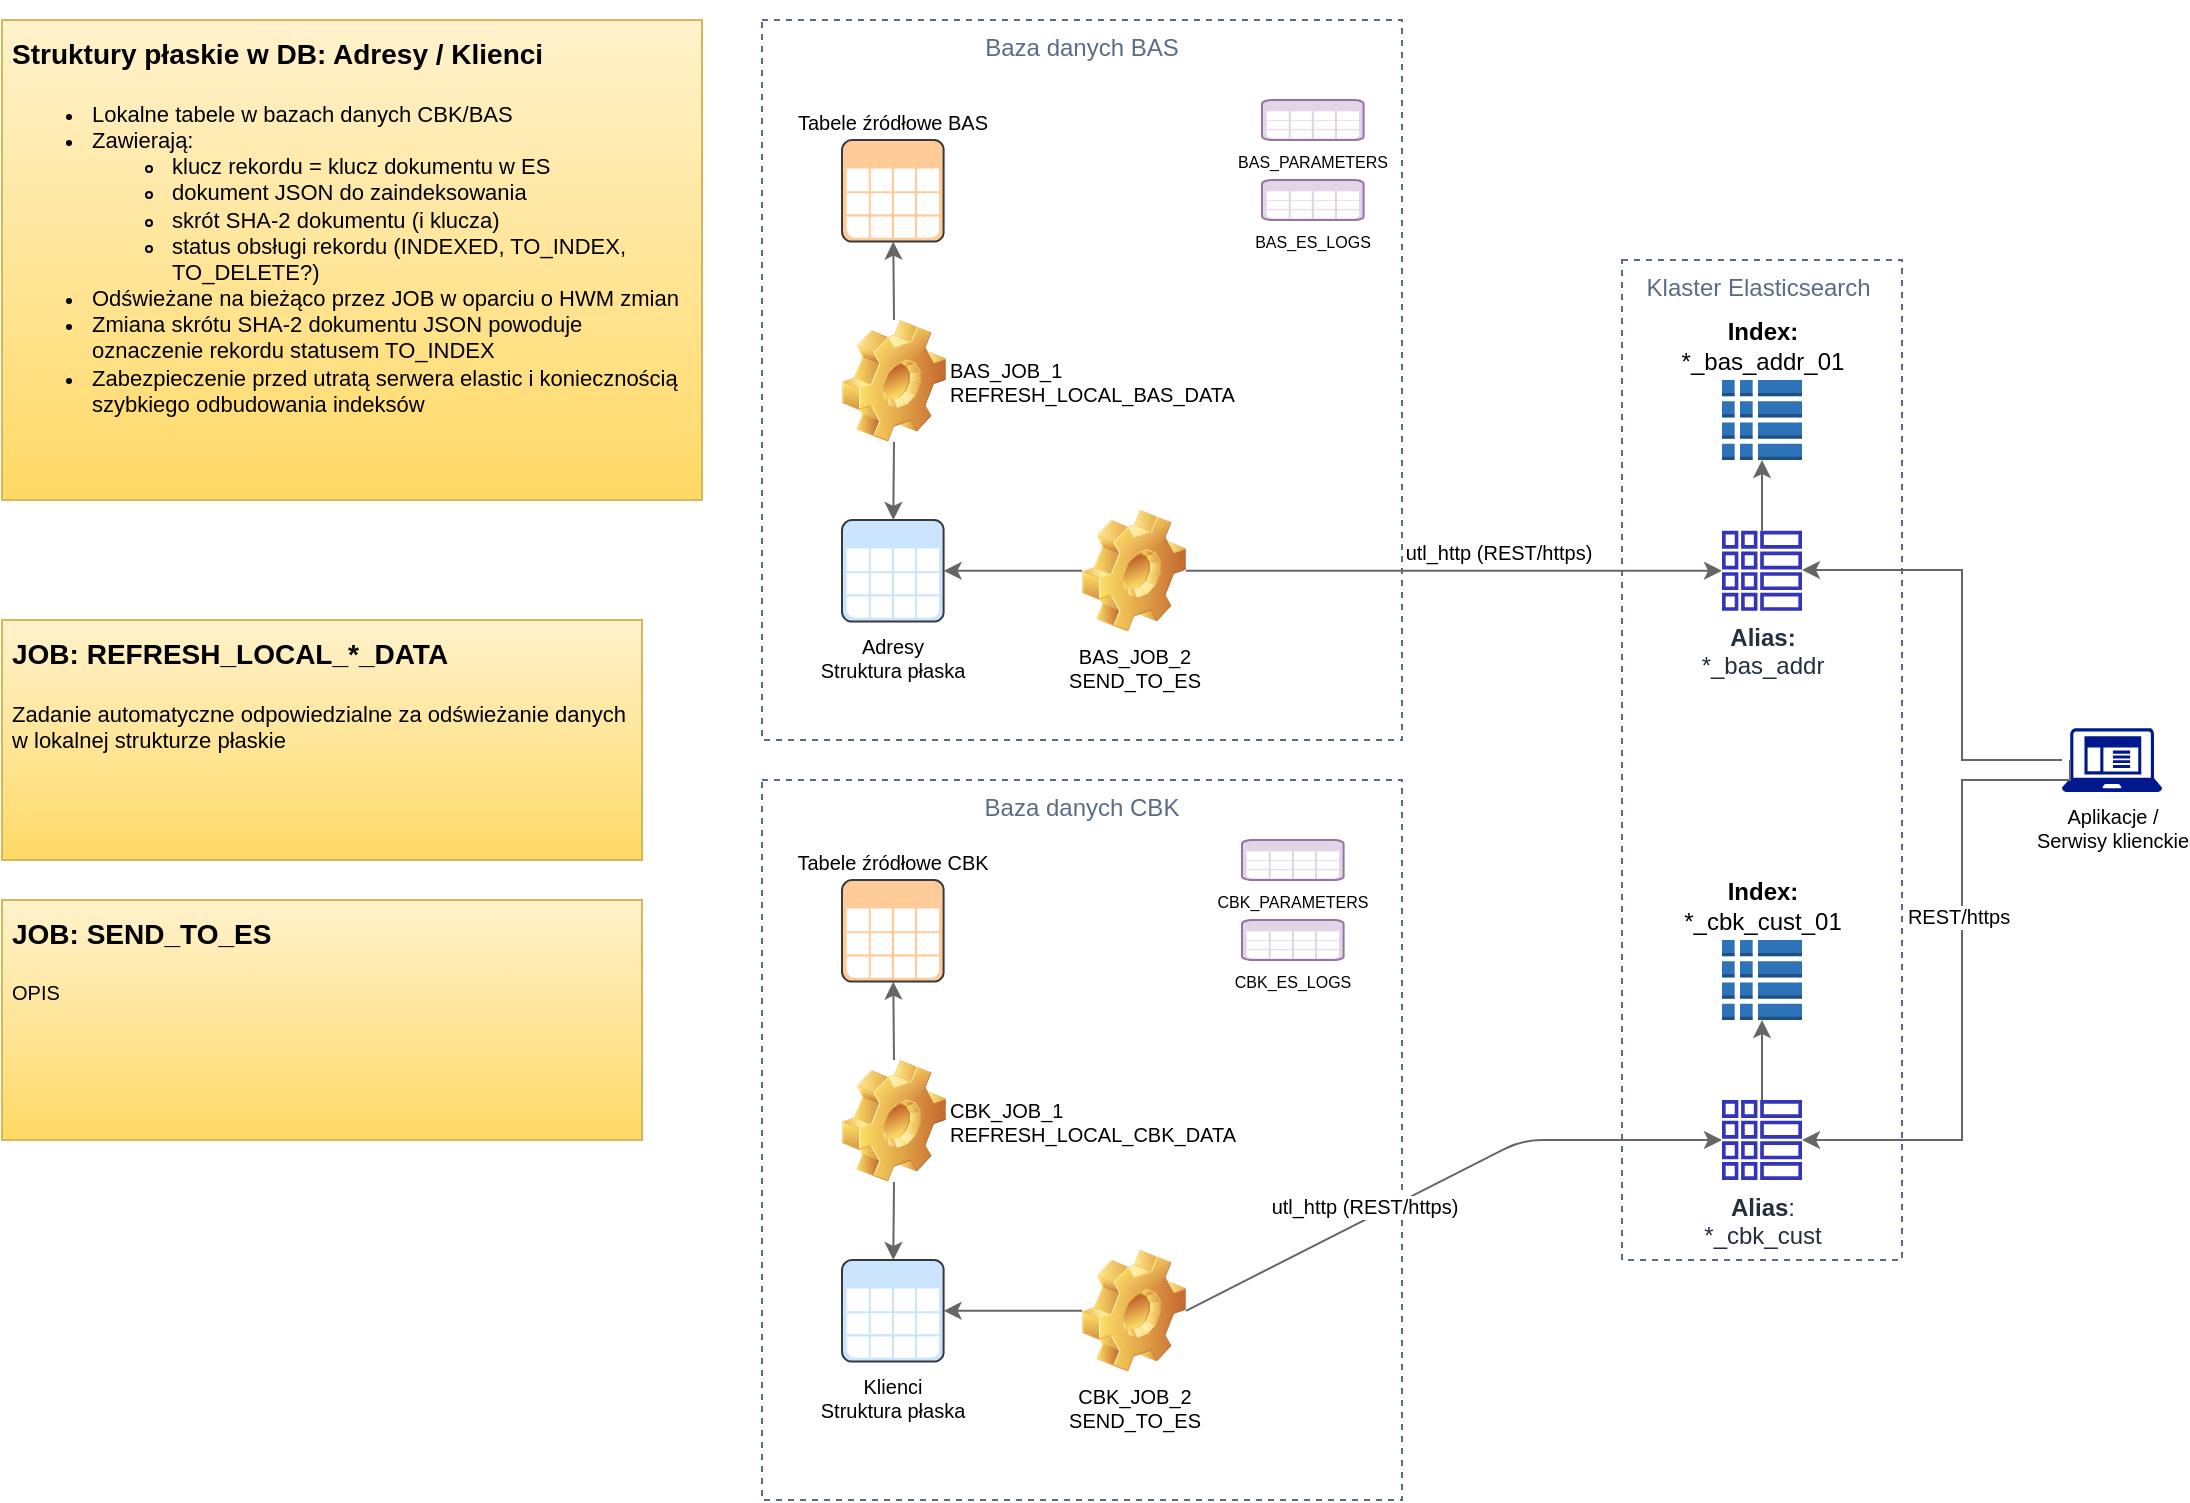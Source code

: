 <mxfile version="13.0.0" type="github">
  <diagram id="Ht1M8jgEwFfnCIfOTk4-" name="Page-1">
    <mxGraphModel dx="1170" dy="733" grid="1" gridSize="10" guides="1" tooltips="1" connect="1" arrows="1" fold="1" page="1" pageScale="1" pageWidth="1169" pageHeight="827" math="0" shadow="0">
      <root>
        <mxCell id="0" />
        <mxCell id="1" parent="0" />
        <mxCell id="Rd7k1DUN7EmRphaQOlK2-62" value="" style="group" parent="1" vertex="1" connectable="0">
          <mxGeometry x="420" y="40" width="700" height="740" as="geometry" />
        </mxCell>
        <mxCell id="Rd7k1DUN7EmRphaQOlK2-14" value="Baza danych BAS" style="fillColor=none;strokeColor=#5A6C86;dashed=1;verticalAlign=top;fontStyle=0;fontColor=#5A6C86;" parent="Rd7k1DUN7EmRphaQOlK2-62" vertex="1">
          <mxGeometry width="320" height="360" as="geometry" />
        </mxCell>
        <mxCell id="Rd7k1DUN7EmRphaQOlK2-16" value="Tabele źródłowe BAS" style="shadow=0;dashed=0;strokeColor=#36393d;fillColor=#ffcc99;labelPosition=center;verticalLabelPosition=top;verticalAlign=bottom;align=center;outlineConnect=0;shape=mxgraph.veeam.table;html=1;fontSize=10;" parent="Rd7k1DUN7EmRphaQOlK2-62" vertex="1">
          <mxGeometry x="40" y="60" width="50.8" height="50.8" as="geometry" />
        </mxCell>
        <mxCell id="Rd7k1DUN7EmRphaQOlK2-17" value="BAS_JOB_1&lt;br style=&quot;font-size: 10px&quot;&gt;REFRESH_LOCAL_BAS_DATA" style="shape=image;html=1;verticalLabelPosition=middle;labelBackgroundColor=#ffffff;verticalAlign=middle;imageAspect=1;aspect=fixed;image=img/clipart/Gear_128x128.png;labelPosition=right;align=left;fontSize=10;fontColor=#000000;whiteSpace=wrap;" parent="Rd7k1DUN7EmRphaQOlK2-62" vertex="1">
          <mxGeometry x="40" y="150" width="52" height="61" as="geometry" />
        </mxCell>
        <mxCell id="Rd7k1DUN7EmRphaQOlK2-19" value="Adresy&lt;br style=&quot;font-size: 10px;&quot;&gt;Struktura płaska" style="shadow=0;dashed=0;html=1;strokeColor=#36393d;fillColor=#cce5ff;labelPosition=center;verticalLabelPosition=bottom;verticalAlign=top;align=center;outlineConnect=0;shape=mxgraph.veeam.table;fontSize=10;" parent="Rd7k1DUN7EmRphaQOlK2-62" vertex="1">
          <mxGeometry x="40" y="250" width="50.8" height="50.8" as="geometry" />
        </mxCell>
        <mxCell id="Rd7k1DUN7EmRphaQOlK2-21" value="" style="endArrow=classic;html=1;fontColor=#333333;exitX=0.5;exitY=0;exitDx=0;exitDy=0;fillColor=#6d8764;strokeColor=#666666;" parent="Rd7k1DUN7EmRphaQOlK2-62" source="Rd7k1DUN7EmRphaQOlK2-17" target="Rd7k1DUN7EmRphaQOlK2-16" edge="1">
          <mxGeometry width="50" height="50" relative="1" as="geometry">
            <mxPoint x="-40" y="220" as="sourcePoint" />
            <mxPoint x="10" y="170" as="targetPoint" />
          </mxGeometry>
        </mxCell>
        <mxCell id="Rd7k1DUN7EmRphaQOlK2-22" value="" style="endArrow=classic;html=1;fontColor=#333333;exitX=0.5;exitY=1;exitDx=0;exitDy=0;fillColor=#6d8764;strokeColor=#666666;" parent="Rd7k1DUN7EmRphaQOlK2-62" source="Rd7k1DUN7EmRphaQOlK2-17" target="Rd7k1DUN7EmRphaQOlK2-19" edge="1">
          <mxGeometry width="50" height="50" relative="1" as="geometry">
            <mxPoint x="76" y="160" as="sourcePoint" />
            <mxPoint x="75.636" y="120.8" as="targetPoint" />
          </mxGeometry>
        </mxCell>
        <mxCell id="Rd7k1DUN7EmRphaQOlK2-23" value="BAS_JOB_2&lt;br style=&quot;font-size: 10px&quot;&gt;SEND_TO_ES" style="shape=image;html=1;verticalLabelPosition=bottom;labelBackgroundColor=#ffffff;verticalAlign=top;imageAspect=1;aspect=fixed;image=img/clipart/Gear_128x128.png;labelPosition=center;align=center;fontSize=10;" parent="Rd7k1DUN7EmRphaQOlK2-62" vertex="1">
          <mxGeometry x="160" y="244.9" width="52" height="61" as="geometry" />
        </mxCell>
        <mxCell id="Rd7k1DUN7EmRphaQOlK2-24" value="" style="endArrow=classic;html=1;fontColor=#333333;fillColor=#6d8764;strokeColor=#666666;" parent="Rd7k1DUN7EmRphaQOlK2-62" source="Rd7k1DUN7EmRphaQOlK2-23" target="Rd7k1DUN7EmRphaQOlK2-19" edge="1">
          <mxGeometry width="50" height="50" relative="1" as="geometry">
            <mxPoint x="76" y="221" as="sourcePoint" />
            <mxPoint x="75.637" y="260" as="targetPoint" />
          </mxGeometry>
        </mxCell>
        <mxCell id="Rd7k1DUN7EmRphaQOlK2-25" value="Baza danych CBK" style="fillColor=none;strokeColor=#5A6C86;dashed=1;verticalAlign=top;fontStyle=0;fontColor=#5A6C86;" parent="Rd7k1DUN7EmRphaQOlK2-62" vertex="1">
          <mxGeometry y="380" width="320" height="360" as="geometry" />
        </mxCell>
        <mxCell id="Rd7k1DUN7EmRphaQOlK2-26" value="Tabele źródłowe CBK" style="shadow=0;dashed=0;strokeColor=#36393d;fillColor=#ffcc99;labelPosition=center;verticalLabelPosition=top;verticalAlign=bottom;align=center;outlineConnect=0;shape=mxgraph.veeam.table;html=1;fontSize=10;" parent="Rd7k1DUN7EmRphaQOlK2-62" vertex="1">
          <mxGeometry x="40" y="430" width="50.8" height="50.8" as="geometry" />
        </mxCell>
        <mxCell id="Rd7k1DUN7EmRphaQOlK2-27" value="CBK_JOB_1&lt;br style=&quot;font-size: 10px&quot;&gt;REFRESH_LOCAL_CBK_DATA" style="shape=image;html=1;verticalLabelPosition=middle;labelBackgroundColor=#ffffff;verticalAlign=middle;imageAspect=1;aspect=fixed;image=img/clipart/Gear_128x128.png;labelPosition=right;align=left;fontSize=10;fontColor=#000000;whiteSpace=wrap;" parent="Rd7k1DUN7EmRphaQOlK2-62" vertex="1">
          <mxGeometry x="40" y="520" width="52" height="61" as="geometry" />
        </mxCell>
        <mxCell id="Rd7k1DUN7EmRphaQOlK2-28" value="Klienci&lt;br style=&quot;font-size: 10px&quot;&gt;Struktura płaska" style="shadow=0;dashed=0;html=1;strokeColor=#36393d;fillColor=#cce5ff;labelPosition=center;verticalLabelPosition=bottom;verticalAlign=top;align=center;outlineConnect=0;shape=mxgraph.veeam.table;fontSize=10;" parent="Rd7k1DUN7EmRphaQOlK2-62" vertex="1">
          <mxGeometry x="40" y="620" width="50.8" height="50.8" as="geometry" />
        </mxCell>
        <mxCell id="Rd7k1DUN7EmRphaQOlK2-29" value="" style="endArrow=classic;html=1;fontColor=#333333;exitX=0.5;exitY=0;exitDx=0;exitDy=0;fillColor=#6d8764;strokeColor=#666666;" parent="Rd7k1DUN7EmRphaQOlK2-62" source="Rd7k1DUN7EmRphaQOlK2-27" target="Rd7k1DUN7EmRphaQOlK2-26" edge="1">
          <mxGeometry width="50" height="50" relative="1" as="geometry">
            <mxPoint x="-40" y="590" as="sourcePoint" />
            <mxPoint x="10" y="540" as="targetPoint" />
          </mxGeometry>
        </mxCell>
        <mxCell id="Rd7k1DUN7EmRphaQOlK2-30" value="" style="endArrow=classic;html=1;fontColor=#333333;exitX=0.5;exitY=1;exitDx=0;exitDy=0;fillColor=#6d8764;strokeColor=#666666;" parent="Rd7k1DUN7EmRphaQOlK2-62" source="Rd7k1DUN7EmRphaQOlK2-27" target="Rd7k1DUN7EmRphaQOlK2-28" edge="1">
          <mxGeometry width="50" height="50" relative="1" as="geometry">
            <mxPoint x="76" y="530" as="sourcePoint" />
            <mxPoint x="75.636" y="490.8" as="targetPoint" />
          </mxGeometry>
        </mxCell>
        <mxCell id="Rd7k1DUN7EmRphaQOlK2-31" value="CBK_JOB_2&lt;br style=&quot;font-size: 10px&quot;&gt;SEND_TO_ES" style="shape=image;html=1;verticalLabelPosition=bottom;labelBackgroundColor=#ffffff;verticalAlign=top;imageAspect=1;aspect=fixed;image=img/clipart/Gear_128x128.png;labelPosition=center;align=center;fontSize=10;" parent="Rd7k1DUN7EmRphaQOlK2-62" vertex="1">
          <mxGeometry x="160" y="614.9" width="52" height="61" as="geometry" />
        </mxCell>
        <mxCell id="Rd7k1DUN7EmRphaQOlK2-32" value="" style="endArrow=classic;html=1;fontColor=#333333;fillColor=#6d8764;strokeColor=#666666;" parent="Rd7k1DUN7EmRphaQOlK2-62" source="Rd7k1DUN7EmRphaQOlK2-31" target="Rd7k1DUN7EmRphaQOlK2-28" edge="1">
          <mxGeometry width="50" height="50" relative="1" as="geometry">
            <mxPoint x="76" y="591" as="sourcePoint" />
            <mxPoint x="75.637" y="630" as="targetPoint" />
          </mxGeometry>
        </mxCell>
        <mxCell id="Rd7k1DUN7EmRphaQOlK2-33" value="CBK_PARAMETERS" style="shadow=0;dashed=0;html=1;strokeColor=#9673a6;fillColor=#e1d5e7;labelPosition=center;verticalLabelPosition=bottom;verticalAlign=top;align=center;outlineConnect=0;shape=mxgraph.veeam.table;fontSize=8;" parent="Rd7k1DUN7EmRphaQOlK2-62" vertex="1">
          <mxGeometry x="240" y="410" width="50.8" height="20" as="geometry" />
        </mxCell>
        <mxCell id="Rd7k1DUN7EmRphaQOlK2-34" value="CBK_ES_LOGS" style="shadow=0;dashed=0;html=1;strokeColor=#9673a6;fillColor=#e1d5e7;labelPosition=center;verticalLabelPosition=bottom;verticalAlign=top;align=center;outlineConnect=0;shape=mxgraph.veeam.table;fontSize=8;" parent="Rd7k1DUN7EmRphaQOlK2-62" vertex="1">
          <mxGeometry x="240" y="450" width="50.8" height="20" as="geometry" />
        </mxCell>
        <mxCell id="Rd7k1DUN7EmRphaQOlK2-35" value="BAS_PARAMETERS" style="shadow=0;dashed=0;html=1;strokeColor=#9673a6;fillColor=#e1d5e7;labelPosition=center;verticalLabelPosition=bottom;verticalAlign=top;align=center;outlineConnect=0;shape=mxgraph.veeam.table;fontSize=8;" parent="Rd7k1DUN7EmRphaQOlK2-62" vertex="1">
          <mxGeometry x="250" y="40" width="50.8" height="20" as="geometry" />
        </mxCell>
        <mxCell id="Rd7k1DUN7EmRphaQOlK2-36" value="BAS_ES_LOGS" style="shadow=0;dashed=0;html=1;strokeColor=#9673a6;fillColor=#e1d5e7;labelPosition=center;verticalLabelPosition=bottom;verticalAlign=top;align=center;outlineConnect=0;shape=mxgraph.veeam.table;fontSize=8;" parent="Rd7k1DUN7EmRphaQOlK2-62" vertex="1">
          <mxGeometry x="250" y="80" width="50.8" height="20" as="geometry" />
        </mxCell>
        <mxCell id="Rd7k1DUN7EmRphaQOlK2-37" value="Klaster Elasticsearch " style="fillColor=none;strokeColor=#5A6C86;dashed=1;verticalAlign=top;fontStyle=0;fontColor=#5A6C86;" parent="Rd7k1DUN7EmRphaQOlK2-62" vertex="1">
          <mxGeometry x="430" y="120" width="140" height="500" as="geometry" />
        </mxCell>
        <mxCell id="Rd7k1DUN7EmRphaQOlK2-40" value="&lt;b&gt;Alias:&lt;br&gt;&lt;/b&gt;*_bas_addr" style="outlineConnect=0;fontColor=#232F3E;gradientColor=none;fillColor=#3334B9;strokeColor=none;dashed=0;verticalLabelPosition=bottom;verticalAlign=top;align=center;html=1;fontSize=12;fontStyle=0;aspect=fixed;pointerEvents=1;shape=mxgraph.aws4.global_secondary_index;" parent="Rd7k1DUN7EmRphaQOlK2-62" vertex="1">
          <mxGeometry x="480" y="255.4" width="40" height="40" as="geometry" />
        </mxCell>
        <mxCell id="Rd7k1DUN7EmRphaQOlK2-44" value="" style="edgeStyle=orthogonalEdgeStyle;rounded=0;orthogonalLoop=1;jettySize=auto;html=1;strokeColor=#666666;fontSize=8;fontColor=#000000;entryX=0.5;entryY=1;entryDx=0;entryDy=0;entryPerimeter=0;" parent="Rd7k1DUN7EmRphaQOlK2-62" source="Rd7k1DUN7EmRphaQOlK2-40" target="Rd7k1DUN7EmRphaQOlK2-42" edge="1">
          <mxGeometry relative="1" as="geometry">
            <mxPoint x="603.75" y="324" as="targetPoint" />
          </mxGeometry>
        </mxCell>
        <mxCell id="Rd7k1DUN7EmRphaQOlK2-42" value="&lt;span style=&quot;font-size: 12px&quot;&gt;&lt;b&gt;Index:&lt;/b&gt;&lt;br&gt;*_bas_addr_01&lt;/span&gt;" style="outlineConnect=0;dashed=0;verticalLabelPosition=top;verticalAlign=bottom;align=center;html=1;shape=mxgraph.aws3.global_secondary_index;fillColor=#2E73B8;gradientColor=none;fontSize=8;fontColor=#000000;labelPosition=center;" parent="Rd7k1DUN7EmRphaQOlK2-62" vertex="1">
          <mxGeometry x="480" y="180.0" width="40" height="40" as="geometry" />
        </mxCell>
        <mxCell id="Rd7k1DUN7EmRphaQOlK2-45" value="&lt;b&gt;Alias&lt;/b&gt;:&lt;br&gt;*_cbk_cust" style="outlineConnect=0;fontColor=#232F3E;gradientColor=none;fillColor=#3334B9;strokeColor=none;dashed=0;verticalLabelPosition=bottom;verticalAlign=top;align=center;html=1;fontSize=12;fontStyle=0;aspect=fixed;pointerEvents=1;shape=mxgraph.aws4.global_secondary_index;labelPosition=center;" parent="Rd7k1DUN7EmRphaQOlK2-62" vertex="1">
          <mxGeometry x="480" y="540" width="40" height="40" as="geometry" />
        </mxCell>
        <mxCell id="Rd7k1DUN7EmRphaQOlK2-46" value="" style="edgeStyle=orthogonalEdgeStyle;rounded=0;orthogonalLoop=1;jettySize=auto;html=1;strokeColor=#666666;fontSize=8;fontColor=#000000;labelPosition=center;verticalLabelPosition=top;align=center;verticalAlign=bottom;" parent="Rd7k1DUN7EmRphaQOlK2-62" source="Rd7k1DUN7EmRphaQOlK2-45" target="Rd7k1DUN7EmRphaQOlK2-47" edge="1">
          <mxGeometry relative="1" as="geometry">
            <mxPoint x="603.75" y="523.2" as="targetPoint" />
          </mxGeometry>
        </mxCell>
        <mxCell id="Rd7k1DUN7EmRphaQOlK2-47" value="&lt;span style=&quot;font-size: 12px&quot;&gt;&lt;b&gt;Index:&lt;br&gt;&lt;/b&gt;*_cbk_cust_01&lt;/span&gt;" style="outlineConnect=0;dashed=0;verticalLabelPosition=top;verticalAlign=bottom;align=center;html=1;shape=mxgraph.aws3.global_secondary_index;fillColor=#2E73B8;gradientColor=none;fontSize=8;fontColor=#000000;labelPosition=center;" parent="Rd7k1DUN7EmRphaQOlK2-62" vertex="1">
          <mxGeometry x="480" y="460" width="40" height="40" as="geometry" />
        </mxCell>
        <mxCell id="Rd7k1DUN7EmRphaQOlK2-48" value="" style="endArrow=classic;html=1;fontColor=#333333;fillColor=#6d8764;strokeColor=#666666;exitX=1;exitY=0.5;exitDx=0;exitDy=0;" parent="Rd7k1DUN7EmRphaQOlK2-62" source="Rd7k1DUN7EmRphaQOlK2-31" target="Rd7k1DUN7EmRphaQOlK2-45" edge="1">
          <mxGeometry width="50" height="50" relative="1" as="geometry">
            <mxPoint x="170" y="655.4" as="sourcePoint" />
            <mxPoint x="100.8" y="655.4" as="targetPoint" />
            <Array as="points">
              <mxPoint x="380" y="560" />
            </Array>
          </mxGeometry>
        </mxCell>
        <mxCell id="Rd7k1DUN7EmRphaQOlK2-51" value="utl_http (REST/https)" style="edgeLabel;html=1;align=center;verticalAlign=bottom;resizable=0;points=[];fontSize=10;fontColor=#000000;labelPosition=center;verticalLabelPosition=top;" parent="Rd7k1DUN7EmRphaQOlK2-48" vertex="1" connectable="0">
          <mxGeometry x="-0.313" y="-1" relative="1" as="geometry">
            <mxPoint as="offset" />
          </mxGeometry>
        </mxCell>
        <mxCell id="Rd7k1DUN7EmRphaQOlK2-49" value="" style="endArrow=classic;html=1;fontColor=#333333;fillColor=#6d8764;strokeColor=#666666;exitX=1;exitY=0.5;exitDx=0;exitDy=0;" parent="Rd7k1DUN7EmRphaQOlK2-62" source="Rd7k1DUN7EmRphaQOlK2-23" target="Rd7k1DUN7EmRphaQOlK2-40" edge="1">
          <mxGeometry width="50" height="50" relative="1" as="geometry">
            <mxPoint x="170" y="285.4" as="sourcePoint" />
            <mxPoint x="100.8" y="285.4" as="targetPoint" />
          </mxGeometry>
        </mxCell>
        <mxCell id="Rd7k1DUN7EmRphaQOlK2-50" value="utl_http (REST/https)" style="edgeLabel;html=1;align=center;verticalAlign=bottom;resizable=0;points=[];fontSize=10;fontColor=#000000;labelPosition=center;verticalLabelPosition=top;" parent="Rd7k1DUN7EmRphaQOlK2-49" vertex="1" connectable="0">
          <mxGeometry x="0.16" y="1" relative="1" as="geometry">
            <mxPoint as="offset" />
          </mxGeometry>
        </mxCell>
        <mxCell id="Rd7k1DUN7EmRphaQOlK2-55" style="edgeStyle=orthogonalEdgeStyle;rounded=0;orthogonalLoop=1;jettySize=auto;html=1;strokeColor=#666666;fontSize=10;fontColor=#000000;" parent="Rd7k1DUN7EmRphaQOlK2-62" source="Rd7k1DUN7EmRphaQOlK2-54" target="Rd7k1DUN7EmRphaQOlK2-40" edge="1">
          <mxGeometry relative="1" as="geometry">
            <Array as="points">
              <mxPoint x="600" y="370" />
              <mxPoint x="600" y="275" />
            </Array>
          </mxGeometry>
        </mxCell>
        <mxCell id="Rd7k1DUN7EmRphaQOlK2-54" value="Aplikacje /&lt;br&gt;Serwisy klienckie" style="aspect=fixed;pointerEvents=1;shadow=0;dashed=0;html=1;strokeColor=none;labelPosition=center;verticalLabelPosition=bottom;verticalAlign=top;align=center;fillColor=#00188D;shape=mxgraph.mscae.enterprise.client_application;fontSize=10;fontColor=#000000;" parent="Rd7k1DUN7EmRphaQOlK2-62" vertex="1">
          <mxGeometry x="650" y="354" width="50" height="32" as="geometry" />
        </mxCell>
        <mxCell id="Rd7k1DUN7EmRphaQOlK2-56" style="edgeStyle=orthogonalEdgeStyle;rounded=0;orthogonalLoop=1;jettySize=auto;html=1;strokeColor=#666666;fontSize=10;fontColor=#000000;exitX=0.08;exitY=0.5;exitDx=0;exitDy=0;exitPerimeter=0;" parent="Rd7k1DUN7EmRphaQOlK2-62" source="Rd7k1DUN7EmRphaQOlK2-54" target="Rd7k1DUN7EmRphaQOlK2-45" edge="1">
          <mxGeometry relative="1" as="geometry">
            <mxPoint x="660" y="380" as="sourcePoint" />
            <mxPoint x="529.99" y="285" as="targetPoint" />
            <Array as="points">
              <mxPoint x="654" y="380" />
              <mxPoint x="600" y="380" />
              <mxPoint x="600" y="560" />
            </Array>
          </mxGeometry>
        </mxCell>
        <mxCell id="Rd7k1DUN7EmRphaQOlK2-57" value="REST/https" style="edgeLabel;html=1;align=center;verticalAlign=middle;resizable=0;points=[];fontSize=10;fontColor=#000000;" parent="Rd7k1DUN7EmRphaQOlK2-56" vertex="1" connectable="0">
          <mxGeometry x="-0.187" y="-2" relative="1" as="geometry">
            <mxPoint as="offset" />
          </mxGeometry>
        </mxCell>
        <mxCell id="Rd7k1DUN7EmRphaQOlK2-63" value="&lt;h1&gt;&lt;font style=&quot;font-size: 14px&quot;&gt;JOB: REFRESH_LOCAL_*_DATA&lt;/font&gt;&lt;/h1&gt;&lt;div style=&quot;font-size: 11px&quot;&gt;&lt;font style=&quot;font-size: 11px&quot;&gt;Zadanie automatyczne odpowiedzialne za odświeżanie danych w lokalnej strukturze płaskie&lt;/font&gt;&lt;/div&gt;&lt;p style=&quot;font-size: 11px&quot;&gt;&lt;br&gt;&lt;/p&gt;" style="text;html=1;strokeColor=#d6b656;fillColor=#fff2cc;spacing=5;spacingTop=-20;whiteSpace=wrap;overflow=hidden;rounded=0;fontSize=10;gradientColor=#ffd966;" parent="1" vertex="1">
          <mxGeometry x="40" y="340" width="320" height="120" as="geometry" />
        </mxCell>
        <mxCell id="Rd7k1DUN7EmRphaQOlK2-64" value="&lt;h1&gt;&lt;font style=&quot;font-size: 14px&quot;&gt;Struktury płaskie w DB: Adresy / Klienci&lt;/font&gt;&lt;/h1&gt;&lt;h1 style=&quot;font-size: 11px&quot;&gt;&lt;ul&gt;&lt;li&gt;&lt;font style=&quot;font-size: 11px&quot;&gt;&lt;span style=&quot;font-weight: normal&quot;&gt;Lokalne tabele w bazach danych CBK/BAS&lt;/span&gt;&lt;br&gt;&lt;/font&gt;&lt;/li&gt;&lt;li&gt;&lt;span style=&quot;font-weight: normal&quot;&gt;&lt;font style=&quot;font-size: 11px&quot;&gt;Zawierają:&lt;/font&gt;&lt;/span&gt;&lt;/li&gt;&lt;ul&gt;&lt;li&gt;&lt;span style=&quot;font-weight: normal&quot;&gt;&lt;font style=&quot;font-size: 11px&quot;&gt;klucz rekordu = klucz dokumentu w ES&lt;/font&gt;&lt;/span&gt;&lt;/li&gt;&lt;li&gt;&lt;span style=&quot;font-weight: normal&quot;&gt;&lt;font style=&quot;font-size: 11px&quot;&gt;dokument JSON do zaindeksowania&lt;/font&gt;&lt;/span&gt;&lt;/li&gt;&lt;li&gt;&lt;span style=&quot;font-weight: normal&quot;&gt;&lt;font style=&quot;font-size: 11px&quot;&gt;skrót SHA-2 dokumentu (i klucza)&lt;/font&gt;&lt;/span&gt;&lt;/li&gt;&lt;li&gt;&lt;span style=&quot;font-weight: normal&quot;&gt;&lt;font style=&quot;font-size: 11px&quot;&gt;status obsługi rekordu (INDEXED, TO_INDEX, TO_DELETE?)&lt;/font&gt;&lt;/span&gt;&lt;/li&gt;&lt;/ul&gt;&lt;li&gt;&lt;span style=&quot;font-weight: normal&quot;&gt;&lt;font style=&quot;font-size: 11px&quot;&gt;Odświeżane na bieżąco przez JOB w oparciu o HWM zmian&lt;/font&gt;&lt;/span&gt;&lt;/li&gt;&lt;li&gt;&lt;span style=&quot;font-weight: normal&quot;&gt;&lt;font style=&quot;font-size: 11px&quot;&gt;Zmiana skrótu SHA-2 dokumentu JSON powoduje oznaczenie rekordu statusem TO_INDEX&lt;/font&gt;&lt;/span&gt;&lt;/li&gt;&lt;li&gt;&lt;span style=&quot;font-weight: normal&quot;&gt;&lt;font style=&quot;font-size: 11px&quot;&gt;Zabezpieczenie przed utratą serwera elastic i koniecznością szybkiego odbudowania indeksów&lt;/font&gt;&lt;/span&gt;&lt;/li&gt;&lt;/ul&gt;&lt;/h1&gt;" style="text;html=1;strokeColor=#d6b656;fillColor=#fff2cc;spacing=5;spacingTop=-20;whiteSpace=wrap;overflow=hidden;rounded=0;fontSize=10;gradientColor=#ffd966;" parent="1" vertex="1">
          <mxGeometry x="40" y="40" width="350" height="240" as="geometry" />
        </mxCell>
        <mxCell id="Rd7k1DUN7EmRphaQOlK2-65" value="&lt;h1&gt;&lt;font style=&quot;font-size: 14px&quot;&gt;JOB: SEND_TO_ES&lt;/font&gt;&lt;/h1&gt;&lt;div&gt;OPIS&lt;/div&gt;&lt;p&gt;&lt;br&gt;&lt;/p&gt;" style="text;html=1;strokeColor=#d6b656;fillColor=#fff2cc;spacing=5;spacingTop=-20;whiteSpace=wrap;overflow=hidden;rounded=0;fontSize=10;gradientColor=#ffd966;" parent="1" vertex="1">
          <mxGeometry x="40" y="480" width="320" height="120" as="geometry" />
        </mxCell>
      </root>
    </mxGraphModel>
  </diagram>
</mxfile>
